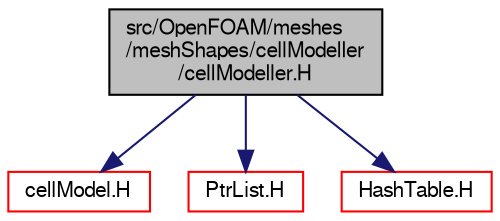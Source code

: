 digraph "src/OpenFOAM/meshes/meshShapes/cellModeller/cellModeller.H"
{
  bgcolor="transparent";
  edge [fontname="FreeSans",fontsize="10",labelfontname="FreeSans",labelfontsize="10"];
  node [fontname="FreeSans",fontsize="10",shape=record];
  Node0 [label="src/OpenFOAM/meshes\l/meshShapes/cellModeller\l/cellModeller.H",height=0.2,width=0.4,color="black", fillcolor="grey75", style="filled", fontcolor="black"];
  Node0 -> Node1 [color="midnightblue",fontsize="10",style="solid",fontname="FreeSans"];
  Node1 [label="cellModel.H",height=0.2,width=0.4,color="red",URL="$a11255.html"];
  Node0 -> Node147 [color="midnightblue",fontsize="10",style="solid",fontname="FreeSans"];
  Node147 [label="PtrList.H",height=0.2,width=0.4,color="red",URL="$a08717.html"];
  Node0 -> Node73 [color="midnightblue",fontsize="10",style="solid",fontname="FreeSans"];
  Node73 [label="HashTable.H",height=0.2,width=0.4,color="red",URL="$a08477.html"];
}
